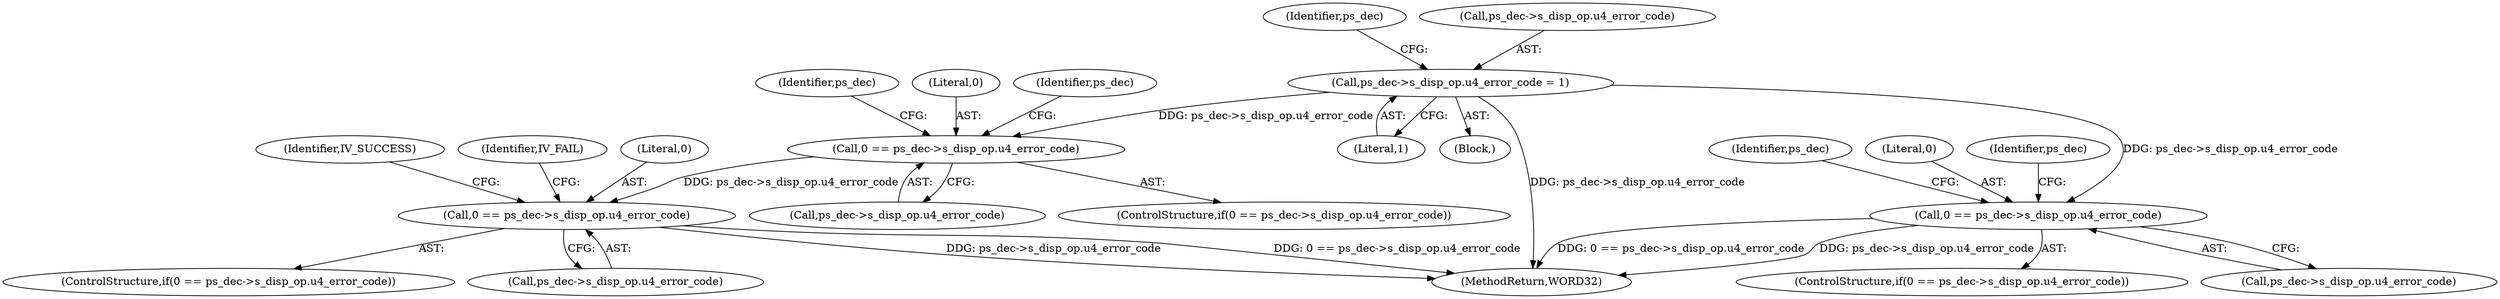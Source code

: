digraph "0_Android_33ef7de9ddc8ea7eb9cbc440d1cf89957a0c267b@pointer" {
"1000342" [label="(Call,ps_dec->s_disp_op.u4_error_code = 1)"];
"1000723" [label="(Call,0 == ps_dec->s_disp_op.u4_error_code)"];
"1000876" [label="(Call,0 == ps_dec->s_disp_op.u4_error_code)"];
"1002048" [label="(Call,0 == ps_dec->s_disp_op.u4_error_code)"];
"1000885" [label="(Identifier,IV_SUCCESS)"];
"1000722" [label="(ControlStructure,if(0 == ps_dec->s_disp_op.u4_error_code))"];
"1000723" [label="(Call,0 == ps_dec->s_disp_op.u4_error_code)"];
"1000770" [label="(Identifier,ps_dec)"];
"1000733" [label="(Identifier,ps_dec)"];
"1000878" [label="(Call,ps_dec->s_disp_op.u4_error_code)"];
"1002048" [label="(Call,0 == ps_dec->s_disp_op.u4_error_code)"];
"1000348" [label="(Literal,1)"];
"1002047" [label="(ControlStructure,if(0 == ps_dec->s_disp_op.u4_error_code))"];
"1000888" [label="(Identifier,IV_FAIL)"];
"1002058" [label="(Identifier,ps_dec)"];
"1002050" [label="(Call,ps_dec->s_disp_op.u4_error_code)"];
"1000151" [label="(Block,)"];
"1000725" [label="(Call,ps_dec->s_disp_op.u4_error_code)"];
"1002049" [label="(Literal,0)"];
"1000351" [label="(Identifier,ps_dec)"];
"1002067" [label="(Identifier,ps_dec)"];
"1000343" [label="(Call,ps_dec->s_disp_op.u4_error_code)"];
"1000875" [label="(ControlStructure,if(0 == ps_dec->s_disp_op.u4_error_code))"];
"1000876" [label="(Call,0 == ps_dec->s_disp_op.u4_error_code)"];
"1000724" [label="(Literal,0)"];
"1000877" [label="(Literal,0)"];
"1000342" [label="(Call,ps_dec->s_disp_op.u4_error_code = 1)"];
"1002186" [label="(MethodReturn,WORD32)"];
"1000342" -> "1000151"  [label="AST: "];
"1000342" -> "1000348"  [label="CFG: "];
"1000343" -> "1000342"  [label="AST: "];
"1000348" -> "1000342"  [label="AST: "];
"1000351" -> "1000342"  [label="CFG: "];
"1000342" -> "1002186"  [label="DDG: ps_dec->s_disp_op.u4_error_code"];
"1000342" -> "1000723"  [label="DDG: ps_dec->s_disp_op.u4_error_code"];
"1000342" -> "1002048"  [label="DDG: ps_dec->s_disp_op.u4_error_code"];
"1000723" -> "1000722"  [label="AST: "];
"1000723" -> "1000725"  [label="CFG: "];
"1000724" -> "1000723"  [label="AST: "];
"1000725" -> "1000723"  [label="AST: "];
"1000733" -> "1000723"  [label="CFG: "];
"1000770" -> "1000723"  [label="CFG: "];
"1000723" -> "1000876"  [label="DDG: ps_dec->s_disp_op.u4_error_code"];
"1000876" -> "1000875"  [label="AST: "];
"1000876" -> "1000878"  [label="CFG: "];
"1000877" -> "1000876"  [label="AST: "];
"1000878" -> "1000876"  [label="AST: "];
"1000885" -> "1000876"  [label="CFG: "];
"1000888" -> "1000876"  [label="CFG: "];
"1000876" -> "1002186"  [label="DDG: ps_dec->s_disp_op.u4_error_code"];
"1000876" -> "1002186"  [label="DDG: 0 == ps_dec->s_disp_op.u4_error_code"];
"1002048" -> "1002047"  [label="AST: "];
"1002048" -> "1002050"  [label="CFG: "];
"1002049" -> "1002048"  [label="AST: "];
"1002050" -> "1002048"  [label="AST: "];
"1002058" -> "1002048"  [label="CFG: "];
"1002067" -> "1002048"  [label="CFG: "];
"1002048" -> "1002186"  [label="DDG: 0 == ps_dec->s_disp_op.u4_error_code"];
"1002048" -> "1002186"  [label="DDG: ps_dec->s_disp_op.u4_error_code"];
}
